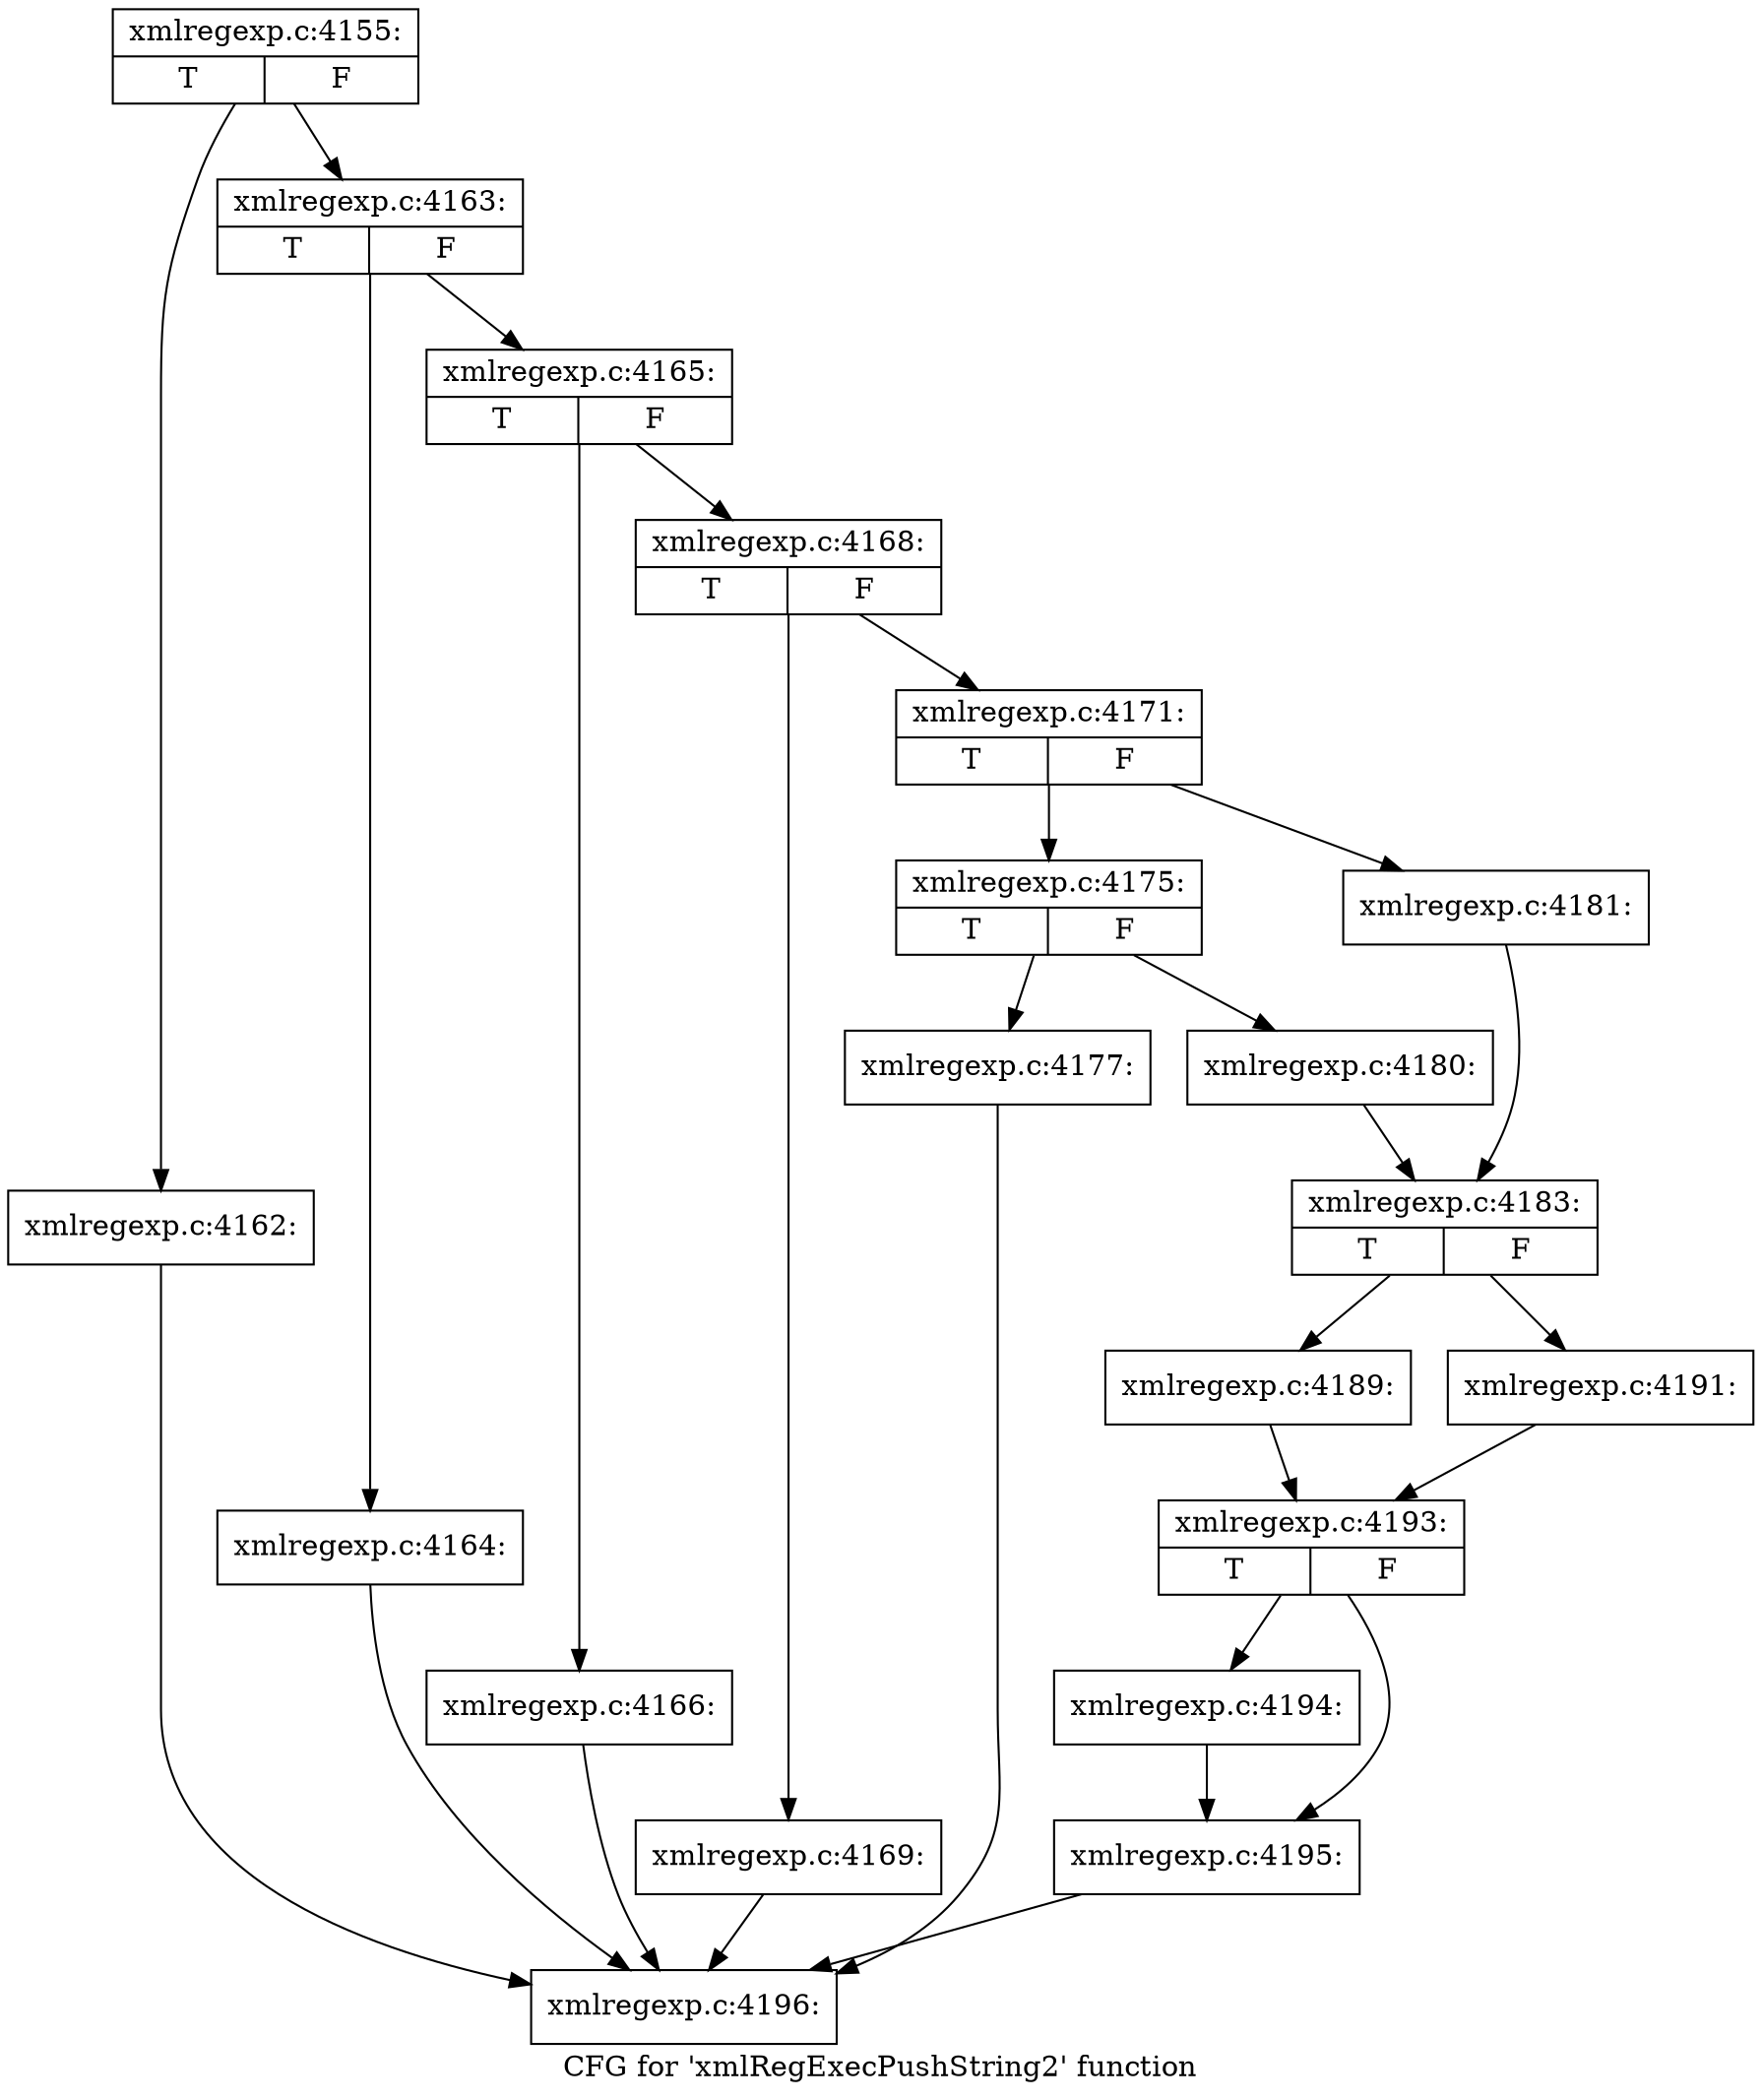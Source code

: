 digraph "CFG for 'xmlRegExecPushString2' function" {
	label="CFG for 'xmlRegExecPushString2' function";

	Node0x403e2e0 [shape=record,label="{xmlregexp.c:4155:|{<s0>T|<s1>F}}"];
	Node0x403e2e0 -> Node0x4040240;
	Node0x403e2e0 -> Node0x4040290;
	Node0x4040240 [shape=record,label="{xmlregexp.c:4162:}"];
	Node0x4040240 -> Node0x403e560;
	Node0x4040290 [shape=record,label="{xmlregexp.c:4163:|{<s0>T|<s1>F}}"];
	Node0x4040290 -> Node0x40407d0;
	Node0x4040290 -> Node0x4040820;
	Node0x40407d0 [shape=record,label="{xmlregexp.c:4164:}"];
	Node0x40407d0 -> Node0x403e560;
	Node0x4040820 [shape=record,label="{xmlregexp.c:4165:|{<s0>T|<s1>F}}"];
	Node0x4040820 -> Node0x401aef0;
	Node0x4040820 -> Node0x401af40;
	Node0x401aef0 [shape=record,label="{xmlregexp.c:4166:}"];
	Node0x401aef0 -> Node0x403e560;
	Node0x401af40 [shape=record,label="{xmlregexp.c:4168:|{<s0>T|<s1>F}}"];
	Node0x401af40 -> Node0x401b690;
	Node0x401af40 -> Node0x401b6e0;
	Node0x401b690 [shape=record,label="{xmlregexp.c:4169:}"];
	Node0x401b690 -> Node0x403e560;
	Node0x401b6e0 [shape=record,label="{xmlregexp.c:4171:|{<s0>T|<s1>F}}"];
	Node0x401b6e0 -> Node0x4043550;
	Node0x401b6e0 -> Node0x40439a0;
	Node0x4043550 [shape=record,label="{xmlregexp.c:4175:|{<s0>T|<s1>F}}"];
	Node0x4043550 -> Node0x4044720;
	Node0x4043550 -> Node0x4044770;
	Node0x4044720 [shape=record,label="{xmlregexp.c:4177:}"];
	Node0x4044720 -> Node0x403e560;
	Node0x4044770 [shape=record,label="{xmlregexp.c:4180:}"];
	Node0x4044770 -> Node0x4043880;
	Node0x40439a0 [shape=record,label="{xmlregexp.c:4181:}"];
	Node0x40439a0 -> Node0x4043880;
	Node0x4043880 [shape=record,label="{xmlregexp.c:4183:|{<s0>T|<s1>F}}"];
	Node0x4043880 -> Node0x40455e0;
	Node0x4043880 -> Node0x40465c0;
	Node0x40455e0 [shape=record,label="{xmlregexp.c:4189:}"];
	Node0x40455e0 -> Node0x4046570;
	Node0x40465c0 [shape=record,label="{xmlregexp.c:4191:}"];
	Node0x40465c0 -> Node0x4046570;
	Node0x4046570 [shape=record,label="{xmlregexp.c:4193:|{<s0>T|<s1>F}}"];
	Node0x4046570 -> Node0x403e390;
	Node0x4046570 -> Node0x40471c0;
	Node0x403e390 [shape=record,label="{xmlregexp.c:4194:}"];
	Node0x403e390 -> Node0x40471c0;
	Node0x40471c0 [shape=record,label="{xmlregexp.c:4195:}"];
	Node0x40471c0 -> Node0x403e560;
	Node0x403e560 [shape=record,label="{xmlregexp.c:4196:}"];
}
